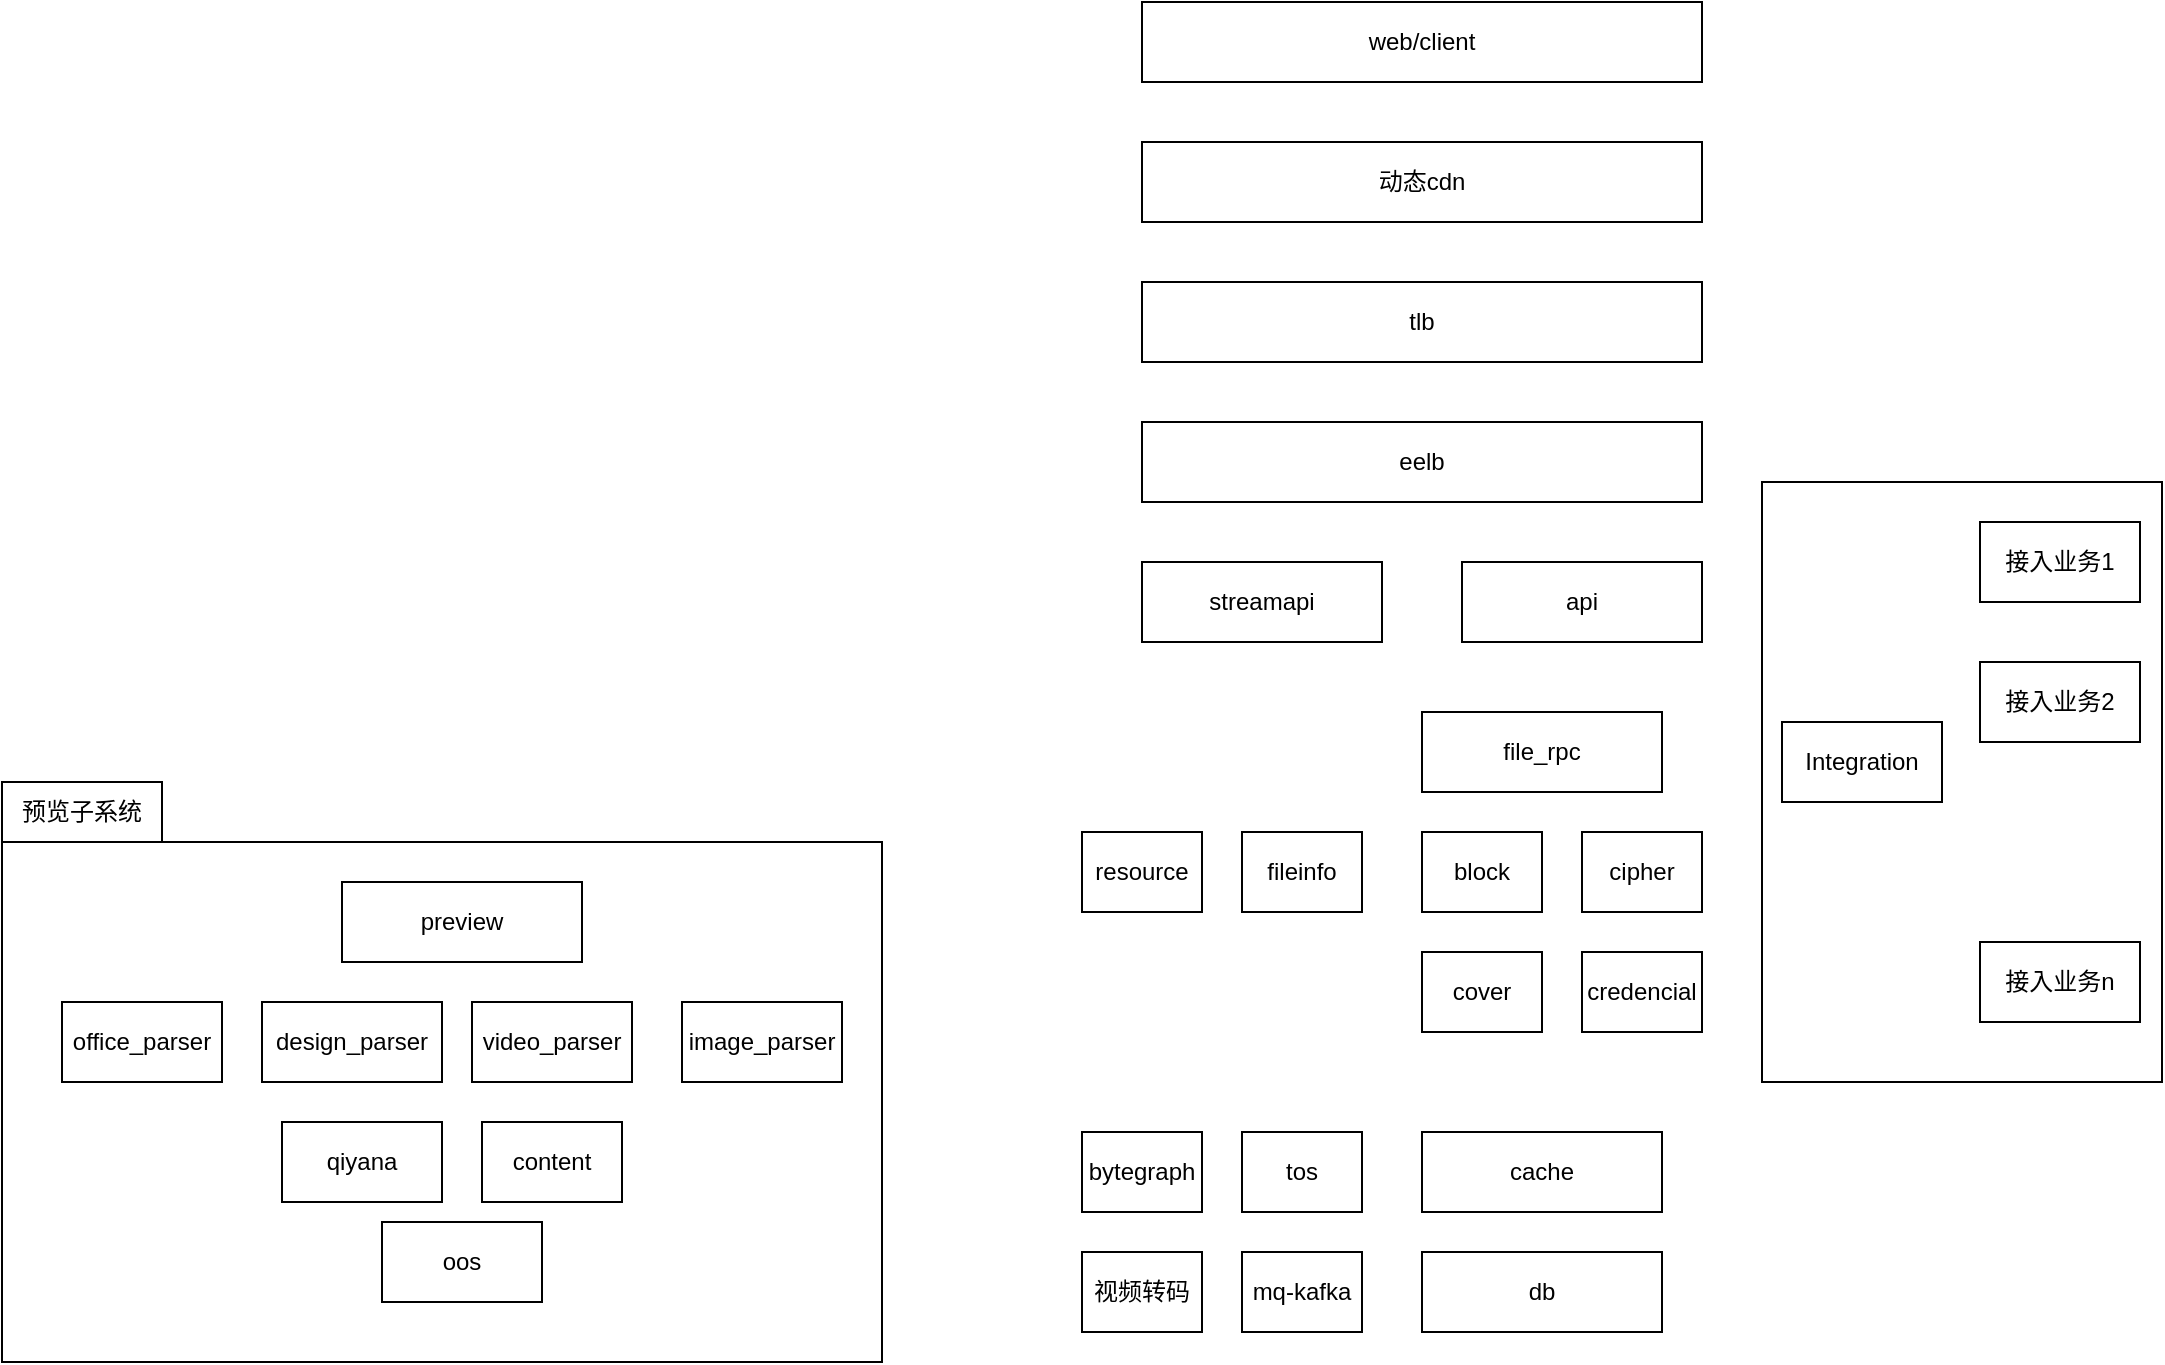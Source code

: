 <mxfile version="12.1.3" type="github" pages="1">
  <diagram id="BOEk1lN_Ds9qcJwE51JH" name="Page-1">
    <mxGraphModel dx="1967" dy="1942" grid="1" gridSize="10" guides="1" tooltips="1" connect="1" arrows="1" fold="1" page="1" pageScale="1" pageWidth="827" pageHeight="1169" math="0" shadow="0">
      <root>
        <mxCell id="0"/>
        <mxCell id="1" parent="0"/>
        <mxCell id="hH2Sw-R2dPevOKpQbH9V-37" value="" style="rounded=0;whiteSpace=wrap;html=1;" vertex="1" parent="1">
          <mxGeometry x="-370" y="400" width="440" height="260" as="geometry"/>
        </mxCell>
        <mxCell id="hH2Sw-R2dPevOKpQbH9V-22" value="" style="rounded=0;whiteSpace=wrap;html=1;" vertex="1" parent="1">
          <mxGeometry x="510" y="220" width="200" height="300" as="geometry"/>
        </mxCell>
        <mxCell id="hH2Sw-R2dPevOKpQbH9V-1" value="tlb" style="rounded=0;whiteSpace=wrap;html=1;" vertex="1" parent="1">
          <mxGeometry x="200" y="120" width="280" height="40" as="geometry"/>
        </mxCell>
        <mxCell id="hH2Sw-R2dPevOKpQbH9V-2" value="eelb" style="rounded=0;whiteSpace=wrap;html=1;" vertex="1" parent="1">
          <mxGeometry x="200" y="190" width="280" height="40" as="geometry"/>
        </mxCell>
        <mxCell id="hH2Sw-R2dPevOKpQbH9V-3" value="streamapi" style="rounded=0;whiteSpace=wrap;html=1;" vertex="1" parent="1">
          <mxGeometry x="200" y="260" width="120" height="40" as="geometry"/>
        </mxCell>
        <mxCell id="hH2Sw-R2dPevOKpQbH9V-4" value="动态cdn" style="rounded=0;whiteSpace=wrap;html=1;" vertex="1" parent="1">
          <mxGeometry x="200" y="50" width="280" height="40" as="geometry"/>
        </mxCell>
        <mxCell id="hH2Sw-R2dPevOKpQbH9V-5" value="web/client" style="rounded=0;whiteSpace=wrap;html=1;" vertex="1" parent="1">
          <mxGeometry x="200" y="-20" width="280" height="40" as="geometry"/>
        </mxCell>
        <mxCell id="hH2Sw-R2dPevOKpQbH9V-6" value="api" style="rounded=0;whiteSpace=wrap;html=1;" vertex="1" parent="1">
          <mxGeometry x="360" y="260" width="120" height="40" as="geometry"/>
        </mxCell>
        <mxCell id="hH2Sw-R2dPevOKpQbH9V-8" value="file_rpc" style="rounded=0;whiteSpace=wrap;html=1;" vertex="1" parent="1">
          <mxGeometry x="340" y="335" width="120" height="40" as="geometry"/>
        </mxCell>
        <mxCell id="hH2Sw-R2dPevOKpQbH9V-9" value="fileinfo" style="rounded=0;whiteSpace=wrap;html=1;" vertex="1" parent="1">
          <mxGeometry x="250" y="395" width="60" height="40" as="geometry"/>
        </mxCell>
        <mxCell id="hH2Sw-R2dPevOKpQbH9V-10" value="block" style="rounded=0;whiteSpace=wrap;html=1;" vertex="1" parent="1">
          <mxGeometry x="340" y="395" width="60" height="40" as="geometry"/>
        </mxCell>
        <mxCell id="hH2Sw-R2dPevOKpQbH9V-11" value="cipher" style="rounded=0;whiteSpace=wrap;html=1;" vertex="1" parent="1">
          <mxGeometry x="420" y="395" width="60" height="40" as="geometry"/>
        </mxCell>
        <mxCell id="hH2Sw-R2dPevOKpQbH9V-12" value="cache" style="rounded=0;whiteSpace=wrap;html=1;" vertex="1" parent="1">
          <mxGeometry x="340" y="545" width="120" height="40" as="geometry"/>
        </mxCell>
        <mxCell id="hH2Sw-R2dPevOKpQbH9V-13" value="db" style="rounded=0;whiteSpace=wrap;html=1;" vertex="1" parent="1">
          <mxGeometry x="340" y="605" width="120" height="40" as="geometry"/>
        </mxCell>
        <mxCell id="hH2Sw-R2dPevOKpQbH9V-14" value="Integration" style="rounded=0;whiteSpace=wrap;html=1;" vertex="1" parent="1">
          <mxGeometry x="520" y="340" width="80" height="40" as="geometry"/>
        </mxCell>
        <mxCell id="hH2Sw-R2dPevOKpQbH9V-15" value="接入业务1" style="rounded=0;whiteSpace=wrap;html=1;" vertex="1" parent="1">
          <mxGeometry x="619" y="240" width="80" height="40" as="geometry"/>
        </mxCell>
        <mxCell id="hH2Sw-R2dPevOKpQbH9V-16" value="接入业务2" style="rounded=0;whiteSpace=wrap;html=1;" vertex="1" parent="1">
          <mxGeometry x="619" y="310" width="80" height="40" as="geometry"/>
        </mxCell>
        <mxCell id="hH2Sw-R2dPevOKpQbH9V-17" value="接入业务n" style="rounded=0;whiteSpace=wrap;html=1;" vertex="1" parent="1">
          <mxGeometry x="619" y="450" width="80" height="40" as="geometry"/>
        </mxCell>
        <mxCell id="hH2Sw-R2dPevOKpQbH9V-19" value="resource" style="rounded=0;whiteSpace=wrap;html=1;" vertex="1" parent="1">
          <mxGeometry x="170" y="395" width="60" height="40" as="geometry"/>
        </mxCell>
        <mxCell id="hH2Sw-R2dPevOKpQbH9V-20" value="bytegraph" style="rounded=0;whiteSpace=wrap;html=1;" vertex="1" parent="1">
          <mxGeometry x="170" y="545" width="60" height="40" as="geometry"/>
        </mxCell>
        <mxCell id="hH2Sw-R2dPevOKpQbH9V-21" value="tos" style="rounded=0;whiteSpace=wrap;html=1;" vertex="1" parent="1">
          <mxGeometry x="250" y="545" width="60" height="40" as="geometry"/>
        </mxCell>
        <mxCell id="hH2Sw-R2dPevOKpQbH9V-23" value="mq-kafka" style="rounded=0;whiteSpace=wrap;html=1;" vertex="1" parent="1">
          <mxGeometry x="250" y="605" width="60" height="40" as="geometry"/>
        </mxCell>
        <mxCell id="hH2Sw-R2dPevOKpQbH9V-24" value="qiyana" style="rounded=0;whiteSpace=wrap;html=1;" vertex="1" parent="1">
          <mxGeometry x="-230" y="540" width="80" height="40" as="geometry"/>
        </mxCell>
        <mxCell id="hH2Sw-R2dPevOKpQbH9V-25" value="preview" style="rounded=0;whiteSpace=wrap;html=1;" vertex="1" parent="1">
          <mxGeometry x="-200" y="420" width="120" height="40" as="geometry"/>
        </mxCell>
        <mxCell id="hH2Sw-R2dPevOKpQbH9V-27" value="content" style="rounded=0;whiteSpace=wrap;html=1;" vertex="1" parent="1">
          <mxGeometry x="-130" y="540" width="70" height="40" as="geometry"/>
        </mxCell>
        <mxCell id="hH2Sw-R2dPevOKpQbH9V-28" value="image_parser" style="rounded=0;whiteSpace=wrap;html=1;" vertex="1" parent="1">
          <mxGeometry x="-30" y="480" width="80" height="40" as="geometry"/>
        </mxCell>
        <mxCell id="hH2Sw-R2dPevOKpQbH9V-29" value="design_parser" style="rounded=0;whiteSpace=wrap;html=1;" vertex="1" parent="1">
          <mxGeometry x="-240" y="480" width="90" height="40" as="geometry"/>
        </mxCell>
        <mxCell id="hH2Sw-R2dPevOKpQbH9V-30" value="video_parser" style="rounded=0;whiteSpace=wrap;html=1;" vertex="1" parent="1">
          <mxGeometry x="-135" y="480" width="80" height="40" as="geometry"/>
        </mxCell>
        <mxCell id="hH2Sw-R2dPevOKpQbH9V-31" value="office_parser" style="rounded=0;whiteSpace=wrap;html=1;" vertex="1" parent="1">
          <mxGeometry x="-340" y="480" width="80" height="40" as="geometry"/>
        </mxCell>
        <mxCell id="hH2Sw-R2dPevOKpQbH9V-32" value="oos" style="rounded=0;whiteSpace=wrap;html=1;" vertex="1" parent="1">
          <mxGeometry x="-180" y="590" width="80" height="40" as="geometry"/>
        </mxCell>
        <mxCell id="hH2Sw-R2dPevOKpQbH9V-34" value="视频转码" style="rounded=0;whiteSpace=wrap;html=1;" vertex="1" parent="1">
          <mxGeometry x="170" y="605" width="60" height="40" as="geometry"/>
        </mxCell>
        <mxCell id="hH2Sw-R2dPevOKpQbH9V-35" value="credencial" style="rounded=0;whiteSpace=wrap;html=1;" vertex="1" parent="1">
          <mxGeometry x="420" y="455" width="60" height="40" as="geometry"/>
        </mxCell>
        <mxCell id="hH2Sw-R2dPevOKpQbH9V-36" value="cover" style="rounded=0;whiteSpace=wrap;html=1;" vertex="1" parent="1">
          <mxGeometry x="340" y="455" width="60" height="40" as="geometry"/>
        </mxCell>
        <mxCell id="hH2Sw-R2dPevOKpQbH9V-38" value="预览子系统" style="rounded=0;whiteSpace=wrap;html=1;" vertex="1" parent="1">
          <mxGeometry x="-370" y="370" width="80" height="30" as="geometry"/>
        </mxCell>
      </root>
    </mxGraphModel>
  </diagram>
</mxfile>

